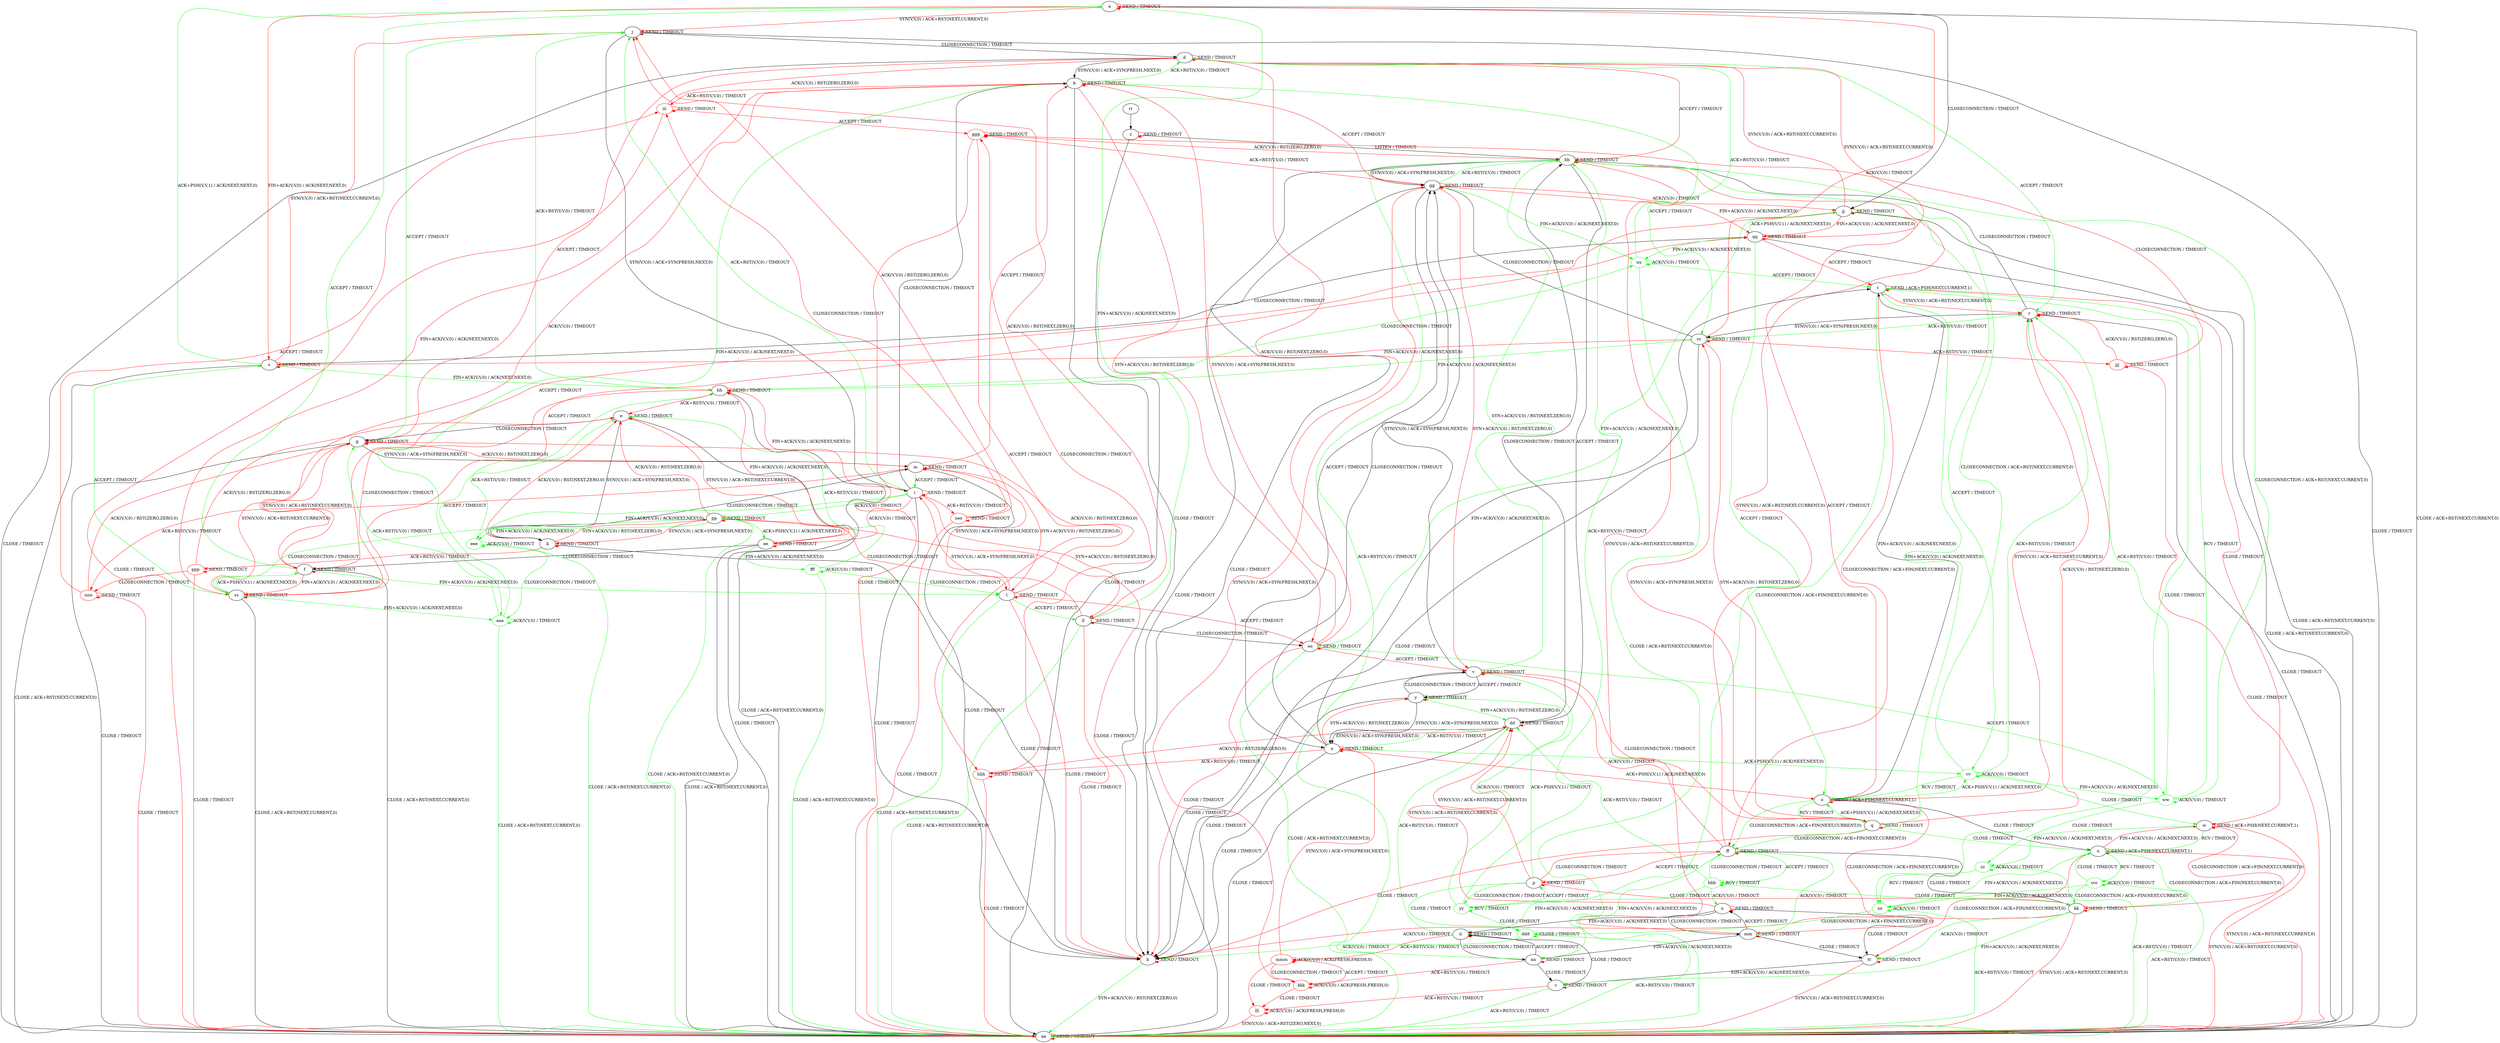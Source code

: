 digraph "" {
	graph ["Incoming time"=23742.591368198395,
		"Outgoing time"=28587.304217338562,
		Output="{'States': 68, 'Transitions': 1023, 'Filename': '../results/tcp/TCP_FreeBSD_Server-TCP_Linux_Server-z3-3.dot'}",
		Reference="{'States': 56, 'Transitions': 716, 'Filename': '../subjects/tcp/TCP_FreeBSD_Server.dot'}",
		Solver=z3,
		Updated="{'States': 58, 'Transitions': 685, 'Filename': '../subjects/tcp/TCP_Linux_Server.dot'}",
		"f-measure"=0.5396145610278372,
		precision=0.5518248175182482,
		recall=0.5279329608938548
	];
	a -> a [key=0,
	color=red,
	label="SEND / TIMEOUT"];
a -> j [key=0,
color=red,
label="SYN(V,V,0) / ACK+RST(NEXT,CURRENT,0)"];
a -> s [key=0,
color=red,
label="FIN+ACK(V,V,0) / ACK(NEXT,NEXT,0)"];
a -> aa [key=0,
label="CLOSE / ACK+RST(NEXT,CURRENT,0)"];
a -> jj [key=0,
label="CLOSECONNECTION / TIMEOUT"];
a -> ll [key=0,
color=green,
label="FIN+ACK(V,V,0) / ACK(NEXT,NEXT,0)"];
b -> b [key=0,
color=red,
label="SEND / TIMEOUT"];
b -> d [key=0,
color=green,
label="ACK+RST(V,V,0) / TIMEOUT"];
b -> f [key=0,
color=red,
label="ACK(V,V,0) / TIMEOUT"];
b -> h [key=0,
label="CLOSE / TIMEOUT"];
b -> cc [key=0,
color=green,
label="ACCEPT / TIMEOUT"];
b -> gg [key=0,
color=red,
label="ACCEPT / TIMEOUT"];
b -> oo [key=0,
color=red,
label="SYN+ACK(V,V,0) / RST(NEXT,ZERO,0)"];
b -> ss [key=0,
color=red,
label="FIN+ACK(V,V,0) / ACK(NEXT,NEXT,0)"];
aaa [color=green];
b -> aaa [key=0,
color=green,
label="FIN+ACK(V,V,0) / ACK(NEXT,NEXT,0)"];
iii [color=red];
b -> iii [key=0,
color=red,
label="ACK+RST(V,V,0) / TIMEOUT"];
c -> c [key=0,
color=red,
label="SEND / TIMEOUT"];
c -> aa [key=0,
color=green,
label="ACK+RST(V,V,0) / TIMEOUT"];
lll [color=red];
c -> lll [key=0,
color=red,
label="ACK+RST(V,V,0) / TIMEOUT"];
d -> b [key=0,
label="SYN(V,V,0) / ACK+SYN(FRESH,NEXT,0)"];
d -> d [key=0,
color=red,
label="SEND / TIMEOUT"];
d -> r [key=0,
color=green,
label="ACCEPT / TIMEOUT"];
d -> aa [key=0,
label="CLOSE / TIMEOUT"];
d -> bb [key=0,
color=red,
label="ACCEPT / TIMEOUT"];
e -> e [key=0,
color=red,
label="SEND / TIMEOUT"];
e -> g [key=0,
label="CLOSECONNECTION / TIMEOUT"];
e -> k [key=0,
label="SYN(V,V,0) / ACK+SYN(FRESH,NEXT,0)"];
e -> aa [key=0,
label="CLOSE / TIMEOUT"];
f -> a [key=0,
color=green,
label="ACCEPT / TIMEOUT"];
f -> f [key=0,
color=red,
label="SEND / TIMEOUT"];
f -> g [key=0,
color=red,
label="SYN(V,V,0) / ACK+RST(NEXT,CURRENT,0)"];
f -> l [key=0,
color=green,
label="FIN+ACK(V,V,0) / ACK(NEXT,NEXT,0)"];
f -> aa [key=0,
label="CLOSE / ACK+RST(NEXT,CURRENT,0)"];
f -> jj [key=0,
color=red,
label="ACCEPT / TIMEOUT"];
f -> ss [key=0,
color=red,
label="FIN+ACK(V,V,0) / ACK(NEXT,NEXT,0)"];
g -> d [key=0,
color=red,
label="ACCEPT / TIMEOUT"];
g -> g [key=0,
color=red,
label="SEND / TIMEOUT"];
g -> j [key=0,
color=green,
label="ACCEPT / TIMEOUT"];
g -> m [key=0,
label="SYN(V,V,0) / ACK+SYN(FRESH,NEXT,0)"];
g -> aa [key=0,
label="CLOSE / TIMEOUT"];
h -> h [key=0,
color=red,
label="SEND / TIMEOUT"];
h -> aa [key=0,
color=green,
label="SYN+ACK(V,V,0) / RST(NEXT,ZERO,0)"];
i -> b [key=0,
label="CLOSECONNECTION / TIMEOUT"];
i -> h [key=0,
label="CLOSE / TIMEOUT"];
i -> i [key=0,
color=red,
label="SEND / TIMEOUT"];
i -> j [key=0,
color=green,
label="ACK+RST(V,V,0) / TIMEOUT"];
i -> ee [key=0,
color=red,
label="ACK(V,V,0) / TIMEOUT"];
i -> hh [key=0,
color=red,
label="FIN+ACK(V,V,0) / ACK(NEXT,NEXT,0)"];
i -> ll [key=0,
color=red,
label="SYN+ACK(V,V,0) / RST(NEXT,ZERO,0)"];
i -> pp [key=0,
color=green,
label="ACK(V,V,0) / TIMEOUT"];
eee [color=green];
i -> eee [key=0,
color=green,
label="FIN+ACK(V,V,0) / ACK(NEXT,NEXT,0)"];
ooo [color=red];
i -> ooo [key=0,
color=red,
label="ACK+RST(V,V,0) / TIMEOUT"];
j -> d [key=0,
label="CLOSECONNECTION / TIMEOUT"];
j -> i [key=0,
label="SYN(V,V,0) / ACK+SYN(FRESH,NEXT,0)"];
j -> j [key=0,
color=red,
label="SEND / TIMEOUT"];
j -> aa [key=0,
label="CLOSE / TIMEOUT"];
k -> e [key=0,
color=red,
label="ACK(V,V,0) / RST(NEXT,ZERO,0)"];
k -> h [key=0,
label="CLOSE / TIMEOUT"];
k -> k [key=0,
color=red,
label="SEND / TIMEOUT"];
k -> m [key=0,
label="CLOSECONNECTION / TIMEOUT"];
k -> pp [key=0,
color=red,
label="SYN+ACK(V,V,0) / RST(NEXT,ZERO,0)"];
ppp [color=red];
k -> ppp [key=0,
color=red,
label="ACK+RST(V,V,0) / TIMEOUT"];
l -> g [key=0,
color=red,
label="ACK(V,V,0) / RST(NEXT,ZERO,0)"];
l -> h [key=0,
color=red,
label="CLOSE / TIMEOUT"];
l -> l [key=0,
color=red,
label="SEND / TIMEOUT"];
l -> m [key=0,
color=red,
label="SYN(V,V,0) / ACK+SYN(FRESH,NEXT,0)"];
l -> aa [key=0,
color=green,
label="CLOSE / ACK+RST(NEXT,CURRENT,0)"];
l -> ll [key=0,
color=green,
label="ACCEPT / TIMEOUT"];
l -> oo [key=0,
color=red,
label="ACCEPT / TIMEOUT"];
m -> b [key=0,
color=red,
label="ACCEPT / TIMEOUT"];
m -> g [key=0,
color=red,
label="ACK(V,V,0) / RST(NEXT,ZERO,0)"];
m -> h [key=0,
label="CLOSE / TIMEOUT"];
m -> i [key=0,
color=green,
label="ACCEPT / TIMEOUT"];
m -> l [key=0,
color=red,
label="SYN+ACK(V,V,0) / RST(NEXT,ZERO,0)"];
m -> m [key=0,
color=red,
label="SEND / TIMEOUT"];
nnn [color=red];
m -> nnn [key=0,
color=red,
label="ACK+RST(V,V,0) / TIMEOUT"];
n -> n [key=0,
color=red,
label="SEND / TIMEOUT"];
n -> dd [key=0,
color=red,
label="SYN(V,V,0) / ACK+RST(NEXT,CURRENT,0)"];
n -> ii [key=0,
label="FIN+ACK(V,V,0) / ACK(NEXT,NEXT,0)"];
n -> mm [key=0,
label="CLOSECONNECTION / TIMEOUT"];
n -> tt [key=0,
label="CLOSE / TIMEOUT"];
o -> o [key=0,
color=red,
label="SEND / ACK+PSH(NEXT,CURRENT,1)"];
o -> q [key=0,
color=green,
label="RCV / TIMEOUT"];
o -> r [key=0,
color=red,
label="SYN(V,V,0) / ACK+RST(NEXT,CURRENT,0)"];
o -> t [key=0,
label="FIN+ACK(V,V,0) / ACK(NEXT,NEXT,0)"];
o -> u [key=0,
label="CLOSE / TIMEOUT"];
o -> ff [key=0,
color=green,
label="CLOSECONNECTION / ACK+FIN(NEXT,CURRENT,0)"];
o -> mm [key=0,
color=red,
label="CLOSECONNECTION / ACK+FIN(NEXT,CURRENT,0)"];
vv [color=green];
o -> vv [key=0,
color=green,
label="ACK+PSH(V,V,1) / ACK(NEXT,NEXT,0)"];
p -> p [key=0,
color=red,
label="SEND / TIMEOUT"];
p -> y [key=0,
color=green,
label="ACK+PSH(V,V,1) / TIMEOUT"];
p -> dd [key=0,
color=red,
label="SYN(V,V,0) / ACK+RST(NEXT,CURRENT,0)"];
p -> ff [key=0,
color=red,
label="CLOSECONNECTION / TIMEOUT"];
p -> kk [key=0,
color=red,
label="CLOSE / TIMEOUT"];
yy [color=green];
p -> yy [key=0,
color=green,
label="CLOSECONNECTION / TIMEOUT"];
ddd [color=green];
p -> ddd [key=0,
color=green,
label="CLOSE / TIMEOUT"];
q -> h [key=0,
color=red,
label="CLOSE / TIMEOUT"];
q -> o [key=0,
color=green,
label="ACK+PSH(V,V,1) / ACK(NEXT,NEXT,0)"];
q -> q [key=0,
color=red,
label="SEND / TIMEOUT"];
q -> r [key=0,
color=red,
label="ACK(V,V,0) / RST(NEXT,ZERO,0)"];
q -> t [key=0,
color=green,
label="FIN+ACK(V,V,0) / ACK(NEXT,NEXT,0)"];
q -> u [key=0,
color=green,
label="CLOSE / TIMEOUT"];
q -> v [key=0,
color=red,
label="CLOSECONNECTION / TIMEOUT"];
q -> cc [key=0,
color=red,
label="SYN(V,V,0) / ACK+SYN(FRESH,NEXT,0)"];
q -> ff [key=0,
color=green,
label="CLOSECONNECTION / ACK+FIN(NEXT,CURRENT,0)"];
r -> r [key=0,
color=red,
label="SEND / TIMEOUT"];
r -> aa [key=0,
label="CLOSE / TIMEOUT"];
r -> bb [key=0,
label="CLOSECONNECTION / TIMEOUT"];
r -> cc [key=0,
label="SYN(V,V,0) / ACK+SYN(FRESH,NEXT,0)"];
s -> a [key=0,
color=green,
label="ACK+PSH(V,V,1) / ACK(NEXT,NEXT,0)"];
s -> j [key=0,
color=red,
label="SYN(V,V,0) / ACK+RST(NEXT,CURRENT,0)"];
s -> s [key=0,
color=red,
label="SEND / TIMEOUT"];
s -> aa [key=0,
label="CLOSE / ACK+RST(NEXT,CURRENT,0)"];
s -> hh [key=0,
color=green,
label="FIN+ACK(V,V,0) / ACK(NEXT,NEXT,0)"];
s -> qq [key=0,
label="CLOSECONNECTION / TIMEOUT"];
t -> r [key=0,
color=red,
label="SYN(V,V,0) / ACK+RST(NEXT,CURRENT,0)"];
t -> t [key=0,
color=red,
label="SEND / ACK+PSH(NEXT,CURRENT,1)"];
t -> w [key=0,
color=red,
label="CLOSE / TIMEOUT"];
t -> ff [key=0,
color=red,
label="CLOSECONNECTION / ACK+FIN(NEXT,CURRENT,0)"];
xx [color=green];
t -> xx [key=0,
color=green,
label="CLOSE / TIMEOUT"];
t -> yy [key=0,
color=green,
label="CLOSECONNECTION / ACK+FIN(NEXT,CURRENT,0)"];
u -> u [key=0,
color=red,
label="SEND / ACK+PSH(NEXT,CURRENT,1)"];
u -> w [key=0,
color=red,
label="FIN+ACK(V,V,0) / ACK(NEXT,NEXT,0)"];
u -> aa [key=0,
color=red,
label="SYN(V,V,0) / ACK+RST(NEXT,CURRENT,0)"];
u -> kk [key=0,
color=green,
label="CLOSECONNECTION / ACK+FIN(NEXT,CURRENT,0)"];
u -> tt [key=0,
color=red,
label="CLOSECONNECTION / ACK+FIN(NEXT,CURRENT,0)"];
u -> xx [key=0,
color=green,
label="FIN+ACK(V,V,0) / ACK(NEXT,NEXT,0)"];
ccc [color=green];
u -> ccc [key=0,
color=green,
label="RCV / TIMEOUT"];
v -> h [key=0,
label="CLOSE / TIMEOUT"];
v -> v [key=0,
color=red,
label="SEND / TIMEOUT"];
v -> y [key=0,
label="ACCEPT / TIMEOUT"];
v -> bb [key=0,
color=green,
label="SYN+ACK(V,V,0) / RST(NEXT,ZERO,0)"];
v -> gg [key=0,
label="SYN(V,V,0) / ACK+SYN(FRESH,NEXT,0)"];
w -> u [key=0,
color=green,
label="RCV / TIMEOUT"];
w -> w [key=0,
color=red,
label="SEND / ACK+PSH(NEXT,CURRENT,1)"];
w -> aa [key=0,
color=red,
label="SYN(V,V,0) / ACK+RST(NEXT,CURRENT,0)"];
w -> kk [key=0,
color=red,
label="CLOSECONNECTION / ACK+FIN(NEXT,CURRENT,0)"];
zz [color=green];
w -> zz [key=0,
color=green,
label="FIN+ACK(V,V,0) / ACK(NEXT,NEXT,0)"];
x -> h [key=0,
label="CLOSE / TIMEOUT"];
x -> o [key=0,
color=red,
label="ACK+PSH(V,V,1) / ACK(NEXT,NEXT,0)"];
x -> t [key=0,
label="FIN+ACK(V,V,0) / ACK(NEXT,NEXT,0)"];
x -> x [key=0,
color=red,
label="SEND / TIMEOUT"];
x -> y [key=0,
color=red,
label="SYN+ACK(V,V,0) / RST(NEXT,ZERO,0)"];
x -> dd [key=0,
color=green,
label="ACK+RST(V,V,0) / TIMEOUT"];
x -> gg [key=0,
label="CLOSECONNECTION / TIMEOUT"];
x -> vv [key=0,
color=green,
label="ACK+PSH(V,V,1) / ACK(NEXT,NEXT,0)"];
hhh [color=red];
x -> hhh [key=0,
color=red,
label="ACK+RST(V,V,0) / TIMEOUT"];
y -> h [key=0,
label="CLOSE / TIMEOUT"];
y -> v [key=0,
label="CLOSECONNECTION / TIMEOUT"];
y -> x [key=0,
label="SYN(V,V,0) / ACK+SYN(FRESH,NEXT,0)"];
y -> y [key=0,
color=red,
label="SEND / TIMEOUT"];
y -> dd [key=0,
color=green,
label="SYN+ACK(V,V,0) / RST(NEXT,ZERO,0)"];
z -> z [key=0,
color=red,
label="SEND / TIMEOUT"];
z -> aa [key=0,
label="CLOSE / TIMEOUT"];
z -> bb [key=0,
label="LISTEN / TIMEOUT"];
aa -> aa [key=0,
color=red,
label="SEND / TIMEOUT"];
bb -> aa [key=0,
label="CLOSE / TIMEOUT"];
bb -> bb [key=0,
color=red,
label="SEND / TIMEOUT"];
bb -> dd [key=0,
label="ACCEPT / TIMEOUT"];
bb -> gg [key=0,
label="SYN(V,V,0) / ACK+SYN(FRESH,NEXT,0)"];
cc -> a [key=0,
color=red,
label="ACK(V,V,0) / TIMEOUT"];
cc -> h [key=0,
label="CLOSE / TIMEOUT"];
cc -> q [key=0,
color=red,
label="SYN+ACK(V,V,0) / RST(NEXT,ZERO,0)"];
cc -> r [key=0,
color=green,
label="ACK+RST(V,V,0) / TIMEOUT"];
cc -> s [key=0,
color=red,
label="FIN+ACK(V,V,0) / ACK(NEXT,NEXT,0)"];
cc -> cc [key=0,
color=red,
label="SEND / TIMEOUT"];
cc -> gg [key=0,
label="CLOSECONNECTION / TIMEOUT"];
cc -> hh [key=0,
color=green,
label="FIN+ACK(V,V,0) / ACK(NEXT,NEXT,0)"];
jjj [color=red];
cc -> jjj [key=0,
color=red,
label="ACK+RST(V,V,0) / TIMEOUT"];
dd -> x [key=0,
label="SYN(V,V,0) / ACK+SYN(FRESH,NEXT,0)"];
dd -> aa [key=0,
label="CLOSE / TIMEOUT"];
dd -> bb [key=0,
label="CLOSECONNECTION / TIMEOUT"];
dd -> dd [key=0,
color=red,
label="SEND / TIMEOUT"];
ee -> e [key=0,
color=red,
label="SYN(V,V,0) / ACK+RST(NEXT,CURRENT,0)"];
ee -> f [key=0,
label="CLOSECONNECTION / TIMEOUT"];
ee -> aa [key=0,
label="CLOSE / ACK+RST(NEXT,CURRENT,0)"];
ee -> ee [key=0,
color=red,
label="SEND / TIMEOUT"];
ee -> hh [key=0,
color=red,
label="FIN+ACK(V,V,0) / ACK(NEXT,NEXT,0)"];
fff [color=green];
ee -> fff [key=0,
color=green,
label="FIN+ACK(V,V,0) / ACK(NEXT,NEXT,0)"];
ff -> p [key=0,
color=red,
label="ACCEPT / TIMEOUT"];
ff -> v [key=0,
color=red,
label="ACK(V,V,0) / TIMEOUT"];
ff -> bb [key=0,
color=red,
label="SYN(V,V,0) / ACK+RST(NEXT,CURRENT,0)"];
ff -> ff [key=0,
color=red,
label="SEND / TIMEOUT"];
ff -> kk [key=0,
label="CLOSE / TIMEOUT"];
ff -> mm [key=0,
color=green,
label="ACK(V,V,0) / TIMEOUT"];
ff -> nn [key=0,
color=green,
label="FIN+ACK(V,V,0) / ACK(NEXT,NEXT,0)"];
bbb [color=green];
ff -> bbb [key=0,
color=green,
label="ACCEPT / TIMEOUT"];
gg -> h [key=0,
label="CLOSE / TIMEOUT"];
gg -> v [key=0,
color=red,
label="SYN+ACK(V,V,0) / RST(NEXT,ZERO,0)"];
gg -> x [key=0,
label="ACCEPT / TIMEOUT"];
gg -> bb [key=0,
color=green,
label="ACK+RST(V,V,0) / TIMEOUT"];
gg -> gg [key=0,
color=red,
label="SEND / TIMEOUT"];
gg -> jj [key=0,
color=red,
label="ACK(V,V,0) / TIMEOUT"];
gg -> qq [key=0,
color=red,
label="FIN+ACK(V,V,0) / ACK(NEXT,NEXT,0)"];
uu [color=green];
gg -> uu [key=0,
color=green,
label="FIN+ACK(V,V,0) / ACK(NEXT,NEXT,0)"];
ggg [color=red];
gg -> ggg [key=0,
color=red,
label="ACK+RST(V,V,0) / TIMEOUT"];
hh -> e [key=0,
color=red,
label="ACK+RST(V,V,0) / TIMEOUT"];
hh -> j [key=0,
color=green,
label="ACK+RST(V,V,0) / TIMEOUT"];
hh -> aa [key=0,
label="CLOSE / ACK+RST(NEXT,CURRENT,0)"];
hh -> hh [key=0,
color=red,
label="SEND / TIMEOUT"];
hh -> ss [key=0,
color=red,
label="CLOSECONNECTION / TIMEOUT"];
hh -> uu [key=0,
color=green,
label="CLOSECONNECTION / TIMEOUT"];
ii -> c [key=0,
label="CLOSE / TIMEOUT"];
ii -> dd [key=0,
color=green,
label="ACK+RST(V,V,0) / TIMEOUT"];
ii -> ii [key=0,
color=red,
label="SEND / TIMEOUT"];
ii -> nn [key=0,
label="CLOSECONNECTION / TIMEOUT"];
mmm [color=red];
ii -> mmm [key=0,
color=red,
label="ACK+RST(V,V,0) / TIMEOUT"];
jj -> d [key=0,
color=red,
label="SYN(V,V,0) / ACK+RST(NEXT,CURRENT,0)"];
jj -> o [key=0,
color=red,
label="ACCEPT / TIMEOUT"];
jj -> aa [key=0,
label="CLOSE / ACK+RST(NEXT,CURRENT,0)"];
jj -> jj [key=0,
color=red,
label="SEND / TIMEOUT"];
jj -> oo [key=0,
color=green,
label="FIN+ACK(V,V,0) / ACK(NEXT,NEXT,0)"];
jj -> qq [key=0,
color=red,
label="FIN+ACK(V,V,0) / ACK(NEXT,NEXT,0)"];
jj -> vv [key=0,
color=green,
label="ACCEPT / TIMEOUT"];
kk -> c [key=0,
color=green,
label="FIN+ACK(V,V,0) / ACK(NEXT,NEXT,0)"];
kk -> h [key=0,
color=red,
label="ACK(V,V,0) / TIMEOUT"];
kk -> aa [key=0,
color=red,
label="SYN(V,V,0) / ACK+RST(NEXT,CURRENT,0)"];
kk -> kk [key=0,
color=red,
label="SEND / TIMEOUT"];
kk -> tt [key=0,
color=green,
label="ACK(V,V,0) / TIMEOUT"];
ll -> h [key=0,
color=red,
label="CLOSE / TIMEOUT"];
ll -> i [key=0,
color=red,
label="SYN(V,V,0) / ACK+SYN(FRESH,NEXT,0)"];
ll -> j [key=0,
color=red,
label="ACK(V,V,0) / RST(NEXT,ZERO,0)"];
ll -> aa [key=0,
color=green,
label="CLOSE / ACK+RST(NEXT,CURRENT,0)"];
ll -> ll [key=0,
color=red,
label="SEND / TIMEOUT"];
ll -> oo [key=0,
label="CLOSECONNECTION / TIMEOUT"];
mm -> n [key=0,
label="ACCEPT / TIMEOUT"];
mm -> bb [key=0,
color=red,
label="SYN(V,V,0) / ACK+RST(NEXT,CURRENT,0)"];
mm -> mm [key=0,
color=red,
label="SEND / TIMEOUT"];
mm -> nn [key=0,
label="FIN+ACK(V,V,0) / ACK(NEXT,NEXT,0)"];
mm -> tt [key=0,
label="CLOSE / TIMEOUT"];
nn -> c [key=0,
label="CLOSE / TIMEOUT"];
nn -> bb [key=0,
color=green,
label="ACK+RST(V,V,0) / TIMEOUT"];
nn -> ii [key=0,
label="ACCEPT / TIMEOUT"];
nn -> nn [key=0,
color=red,
label="SEND / TIMEOUT"];
kkk [color=red];
nn -> kkk [key=0,
color=red,
label="ACK+RST(V,V,0) / TIMEOUT"];
oo -> b [key=0,
color=red,
label="SYN(V,V,0) / ACK+SYN(FRESH,NEXT,0)"];
oo -> d [key=0,
color=red,
label="ACK(V,V,0) / RST(NEXT,ZERO,0)"];
oo -> h [key=0,
color=red,
label="CLOSE / TIMEOUT"];
oo -> v [key=0,
color=red,
label="ACCEPT / TIMEOUT"];
oo -> aa [key=0,
color=green,
label="CLOSE / ACK+RST(NEXT,CURRENT,0)"];
oo -> oo [key=0,
color=red,
label="SEND / TIMEOUT"];
ww [color=green];
oo -> ww [key=0,
color=green,
label="ACCEPT / TIMEOUT"];
pp -> e [key=0,
color=red,
label="ACK(V,V,0) / RST(NEXT,ZERO,0)"];
pp -> h [key=0,
color=red,
label="CLOSE / TIMEOUT"];
pp -> k [key=0,
color=red,
label="SYN(V,V,0) / ACK+SYN(FRESH,NEXT,0)"];
pp -> l [key=0,
color=red,
label="CLOSECONNECTION / TIMEOUT"];
pp -> aa [key=0,
color=green,
label="CLOSE / ACK+RST(NEXT,CURRENT,0)"];
pp -> ee [key=0,
color=green,
label="ACK+PSH(V,V,1) / ACK(NEXT,NEXT,0)"];
pp -> pp [key=0,
color=red,
label="SEND / TIMEOUT"];
pp -> ss [key=0,
color=green,
label="CLOSECONNECTION / TIMEOUT"];
pp -> eee [key=0,
color=green,
label="FIN+ACK(V,V,0) / ACK(NEXT,NEXT,0)"];
qq -> d [key=0,
color=red,
label="SYN(V,V,0) / ACK+RST(NEXT,CURRENT,0)"];
qq -> o [key=0,
color=green,
label="ACCEPT / TIMEOUT"];
qq -> t [key=0,
color=red,
label="ACCEPT / TIMEOUT"];
qq -> aa [key=0,
label="CLOSE / ACK+RST(NEXT,CURRENT,0)"];
qq -> jj [key=0,
color=green,
label="ACK+PSH(V,V,1) / ACK(NEXT,NEXT,0)"];
qq -> qq [key=0,
color=red,
label="SEND / TIMEOUT"];
qq -> uu [key=0,
color=green,
label="FIN+ACK(V,V,0) / ACK(NEXT,NEXT,0)"];
rr -> z [key=0];
ss -> f [key=0,
color=green,
label="ACK+PSH(V,V,1) / ACK(NEXT,NEXT,0)"];
ss -> g [key=0,
color=red,
label="SYN(V,V,0) / ACK+RST(NEXT,CURRENT,0)"];
ss -> s [key=0,
color=green,
label="ACCEPT / TIMEOUT"];
ss -> aa [key=0,
label="CLOSE / ACK+RST(NEXT,CURRENT,0)"];
ss -> qq [key=0,
color=red,
label="ACCEPT / TIMEOUT"];
ss -> ss [key=0,
color=red,
label="SEND / TIMEOUT"];
ss -> aaa [key=0,
color=green,
label="FIN+ACK(V,V,0) / ACK(NEXT,NEXT,0)"];
tt -> c [key=0,
label="FIN+ACK(V,V,0) / ACK(NEXT,NEXT,0)"];
tt -> aa [key=0,
color=red,
label="SYN(V,V,0) / ACK+RST(NEXT,CURRENT,0)"];
tt -> tt [key=0,
color=red,
label="SEND / TIMEOUT"];
uu -> d [key=0,
color=green,
label="ACK+RST(V,V,0) / TIMEOUT"];
uu -> t [key=0,
color=green,
label="ACCEPT / TIMEOUT"];
uu -> aa [key=0,
color=green,
label="CLOSE / ACK+RST(NEXT,CURRENT,0)"];
uu -> uu [key=0,
color=green,
label="ACK(V,V,0) / TIMEOUT"];
vv -> o [key=0,
color=green,
label="RCV / TIMEOUT"];
vv -> r [key=0,
color=green,
label="ACK+RST(V,V,0) / TIMEOUT"];
vv -> w [key=0,
color=green,
label="CLOSE / TIMEOUT"];
vv -> bb [key=0,
color=green,
label="CLOSECONNECTION / ACK+RST(NEXT,CURRENT,0)"];
vv -> vv [key=0,
color=green,
label="ACK(V,V,0) / TIMEOUT"];
vv -> ww [key=0,
color=green,
label="FIN+ACK(V,V,0) / ACK(NEXT,NEXT,0)"];
ww -> r [key=0,
color=green,
label="ACK+RST(V,V,0) / TIMEOUT"];
ww -> t [key=0,
color=green,
label="RCV / TIMEOUT"];
ww -> bb [key=0,
color=green,
label="CLOSECONNECTION / ACK+RST(NEXT,CURRENT,0)"];
ww -> ww [key=0,
color=green,
label="ACK(V,V,0) / TIMEOUT"];
ww -> zz [key=0,
color=green,
label="CLOSE / TIMEOUT"];
xx -> aa [key=0,
color=green,
label="ACK+RST(V,V,0) / TIMEOUT"];
xx -> xx [key=0,
color=green,
label="ACK(V,V,0) / TIMEOUT"];
xx -> ddd [key=0,
color=green,
label="CLOSECONNECTION / ACK+FIN(NEXT,CURRENT,0)"];
yy -> p [key=0,
color=green,
label="ACCEPT / TIMEOUT"];
yy -> v [key=0,
color=green,
label="ACK(V,V,0) / TIMEOUT"];
yy -> bb [key=0,
color=green,
label="ACK+RST(V,V,0) / TIMEOUT"];
yy -> yy [key=0,
color=green,
label="RCV / TIMEOUT"];
yy -> ddd [key=0,
color=green,
label="CLOSE / TIMEOUT"];
zz -> aa [key=0,
color=green,
label="ACK+RST(V,V,0) / TIMEOUT"];
zz -> xx [key=0,
color=green,
label="RCV / TIMEOUT"];
zz -> zz [key=0,
color=green,
label="ACK(V,V,0) / TIMEOUT"];
aaa -> g [key=0,
color=green,
label="ACK+RST(V,V,0) / TIMEOUT"];
aaa -> aa [key=0,
color=green,
label="CLOSE / ACK+RST(NEXT,CURRENT,0)"];
aaa -> hh [key=0,
color=green,
label="ACCEPT / TIMEOUT"];
aaa -> aaa [key=0,
color=green,
label="ACK(V,V,0) / TIMEOUT"];
bbb -> n [key=0,
color=green,
label="ACK(V,V,0) / TIMEOUT"];
bbb -> dd [key=0,
color=green,
label="ACK+RST(V,V,0) / TIMEOUT"];
bbb -> ff [key=0,
color=green,
label="CLOSECONNECTION / TIMEOUT"];
bbb -> ii [key=0,
color=green,
label="FIN+ACK(V,V,0) / ACK(NEXT,NEXT,0)"];
bbb -> kk [key=0,
color=green,
label="CLOSE / TIMEOUT"];
bbb -> bbb [key=0,
color=green,
label="RCV / TIMEOUT"];
ccc -> u [key=0,
color=green,
label="CLOSE / TIMEOUT"];
ccc -> aa [key=0,
color=green,
label="ACK+RST(V,V,0) / TIMEOUT"];
ccc -> kk [key=0,
color=green,
label="CLOSECONNECTION / ACK+FIN(NEXT,CURRENT,0)"];
ccc -> xx [key=0,
color=green,
label="FIN+ACK(V,V,0) / ACK(NEXT,NEXT,0)"];
ccc -> ccc [key=0,
color=green,
label="ACK(V,V,0) / TIMEOUT"];
ddd -> h [key=0,
color=green,
label="ACK(V,V,0) / TIMEOUT"];
ddd -> aa [key=0,
color=green,
label="ACK+RST(V,V,0) / TIMEOUT"];
ddd -> ddd [key=0,
color=green,
label="CLOSE / TIMEOUT"];
eee -> e [key=0,
color=green,
label="ACK+RST(V,V,0) / TIMEOUT"];
eee -> aa [key=0,
color=green,
label="CLOSE / ACK+RST(NEXT,CURRENT,0)"];
eee -> aaa [key=0,
color=green,
label="CLOSECONNECTION / TIMEOUT"];
eee -> eee [key=0,
color=green,
label="ACK(V,V,0) / TIMEOUT"];
fff -> e [key=0,
color=green,
label="ACK+RST(V,V,0) / TIMEOUT"];
fff -> l [key=0,
color=green,
label="CLOSECONNECTION / TIMEOUT"];
fff -> aa [key=0,
color=green,
label="CLOSE / ACK+RST(NEXT,CURRENT,0)"];
fff -> fff [key=0,
color=green,
label="ACK(V,V,0) / TIMEOUT"];
ggg -> aa [key=0,
color=red,
label="CLOSE / TIMEOUT"];
ggg -> bb [key=0,
color=red,
label="ACK(V,V,0) / RST(ZERO,ZERO,0)"];
ggg -> ggg [key=0,
color=red,
label="SEND / TIMEOUT"];
ggg -> hhh [key=0,
color=red,
label="ACCEPT / TIMEOUT"];
hhh -> aa [key=0,
color=red,
label="CLOSE / TIMEOUT"];
hhh -> dd [key=0,
color=red,
label="ACK(V,V,0) / RST(ZERO,ZERO,0)"];
hhh -> ggg [key=0,
color=red,
label="CLOSECONNECTION / TIMEOUT"];
hhh -> hhh [key=0,
color=red,
label="SEND / TIMEOUT"];
iii -> d [key=0,
color=red,
label="ACK(V,V,0) / RST(ZERO,ZERO,0)"];
iii -> aa [key=0,
color=red,
label="CLOSE / TIMEOUT"];
iii -> ggg [key=0,
color=red,
label="ACCEPT / TIMEOUT"];
iii -> iii [key=0,
color=red,
label="SEND / TIMEOUT"];
jjj -> r [key=0,
color=red,
label="ACK(V,V,0) / RST(ZERO,ZERO,0)"];
jjj -> aa [key=0,
color=red,
label="CLOSE / TIMEOUT"];
jjj -> ggg [key=0,
color=red,
label="CLOSECONNECTION / TIMEOUT"];
jjj -> jjj [key=0,
color=red,
label="SEND / TIMEOUT"];
kkk -> gg [key=0,
color=red,
label="SYN(V,V,0) / ACK+SYN(FRESH,NEXT,0)"];
kkk -> kkk [key=0,
color=red,
label="ACK(V,V,0) / ACK(FRESH,FRESH,0)"];
kkk -> lll [key=0,
color=red,
label="CLOSE / TIMEOUT"];
kkk -> mmm [key=0,
color=red,
label="ACCEPT / TIMEOUT"];
lll -> aa [key=0,
color=red,
label="SYN(V,V,0) / ACK+RST(ZERO,NEXT,0)"];
lll -> lll [key=0,
color=red,
label="ACK(V,V,0) / ACK(FRESH,FRESH,0)"];
mmm -> x [key=0,
color=red,
label="SYN(V,V,0) / ACK+SYN(FRESH,NEXT,0)"];
mmm -> kkk [key=0,
color=red,
label="CLOSECONNECTION / TIMEOUT"];
mmm -> lll [key=0,
color=red,
label="CLOSE / TIMEOUT"];
mmm -> mmm [key=0,
color=red,
label="ACK(V,V,0) / ACK(FRESH,FRESH,0)"];
nnn -> g [key=0,
color=red,
label="ACK(V,V,0) / RST(ZERO,ZERO,0)"];
nnn -> aa [key=0,
color=red,
label="CLOSE / TIMEOUT"];
nnn -> iii [key=0,
color=red,
label="ACCEPT / TIMEOUT"];
nnn -> nnn [key=0,
color=red,
label="SEND / TIMEOUT"];
ooo -> j [key=0,
color=red,
label="ACK(V,V,0) / RST(ZERO,ZERO,0)"];
ooo -> aa [key=0,
color=red,
label="CLOSE / TIMEOUT"];
ooo -> iii [key=0,
color=red,
label="CLOSECONNECTION / TIMEOUT"];
ooo -> ooo [key=0,
color=red,
label="SEND / TIMEOUT"];
ppp -> e [key=0,
color=red,
label="ACK(V,V,0) / RST(ZERO,ZERO,0)"];
ppp -> aa [key=0,
color=red,
label="CLOSE / TIMEOUT"];
ppp -> nnn [key=0,
color=red,
label="CLOSECONNECTION / TIMEOUT"];
ppp -> ppp [key=0,
color=red,
label="SEND / TIMEOUT"];
}
